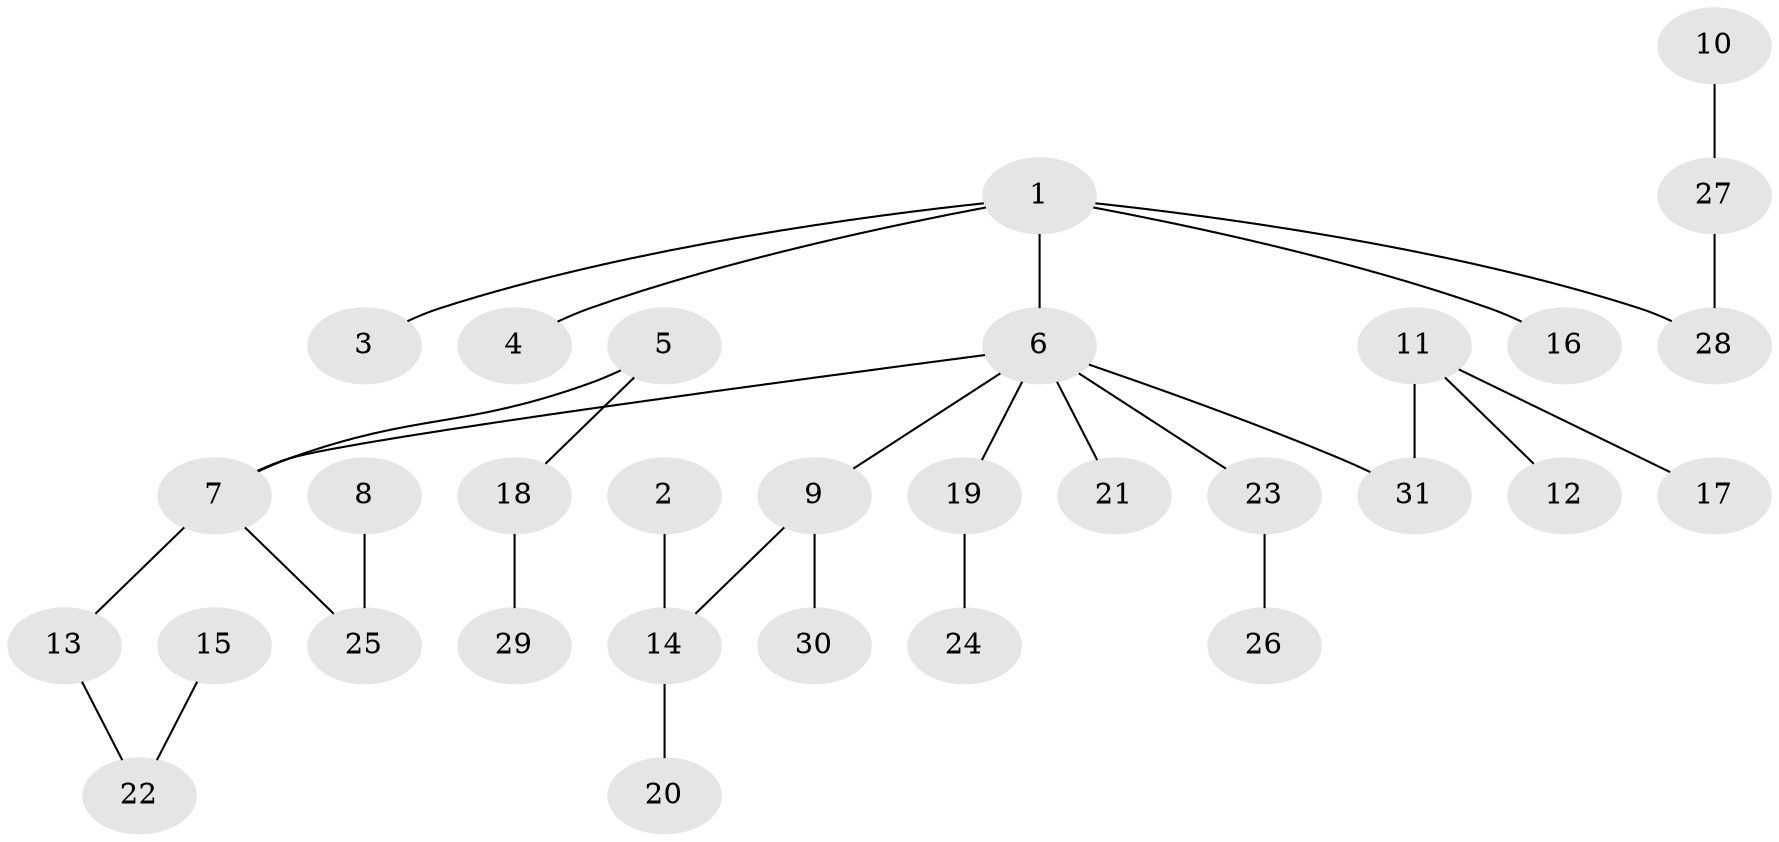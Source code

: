// original degree distribution, {6: 0.04918032786885246, 2: 0.18032786885245902, 5: 0.03278688524590164, 1: 0.5573770491803278, 4: 0.04918032786885246, 3: 0.13114754098360656}
// Generated by graph-tools (version 1.1) at 2025/02/03/09/25 03:02:27]
// undirected, 31 vertices, 30 edges
graph export_dot {
graph [start="1"]
  node [color=gray90,style=filled];
  1;
  2;
  3;
  4;
  5;
  6;
  7;
  8;
  9;
  10;
  11;
  12;
  13;
  14;
  15;
  16;
  17;
  18;
  19;
  20;
  21;
  22;
  23;
  24;
  25;
  26;
  27;
  28;
  29;
  30;
  31;
  1 -- 3 [weight=1.0];
  1 -- 4 [weight=1.0];
  1 -- 6 [weight=1.0];
  1 -- 16 [weight=1.0];
  1 -- 28 [weight=1.0];
  2 -- 14 [weight=1.0];
  5 -- 7 [weight=1.0];
  5 -- 18 [weight=1.0];
  6 -- 7 [weight=1.0];
  6 -- 9 [weight=1.0];
  6 -- 19 [weight=1.0];
  6 -- 21 [weight=1.0];
  6 -- 23 [weight=1.0];
  6 -- 31 [weight=1.0];
  7 -- 13 [weight=1.0];
  7 -- 25 [weight=1.0];
  8 -- 25 [weight=1.0];
  9 -- 14 [weight=1.0];
  9 -- 30 [weight=1.0];
  10 -- 27 [weight=1.0];
  11 -- 12 [weight=1.0];
  11 -- 17 [weight=1.0];
  11 -- 31 [weight=1.0];
  13 -- 22 [weight=1.0];
  14 -- 20 [weight=1.0];
  15 -- 22 [weight=1.0];
  18 -- 29 [weight=1.0];
  19 -- 24 [weight=1.0];
  23 -- 26 [weight=1.0];
  27 -- 28 [weight=1.0];
}
